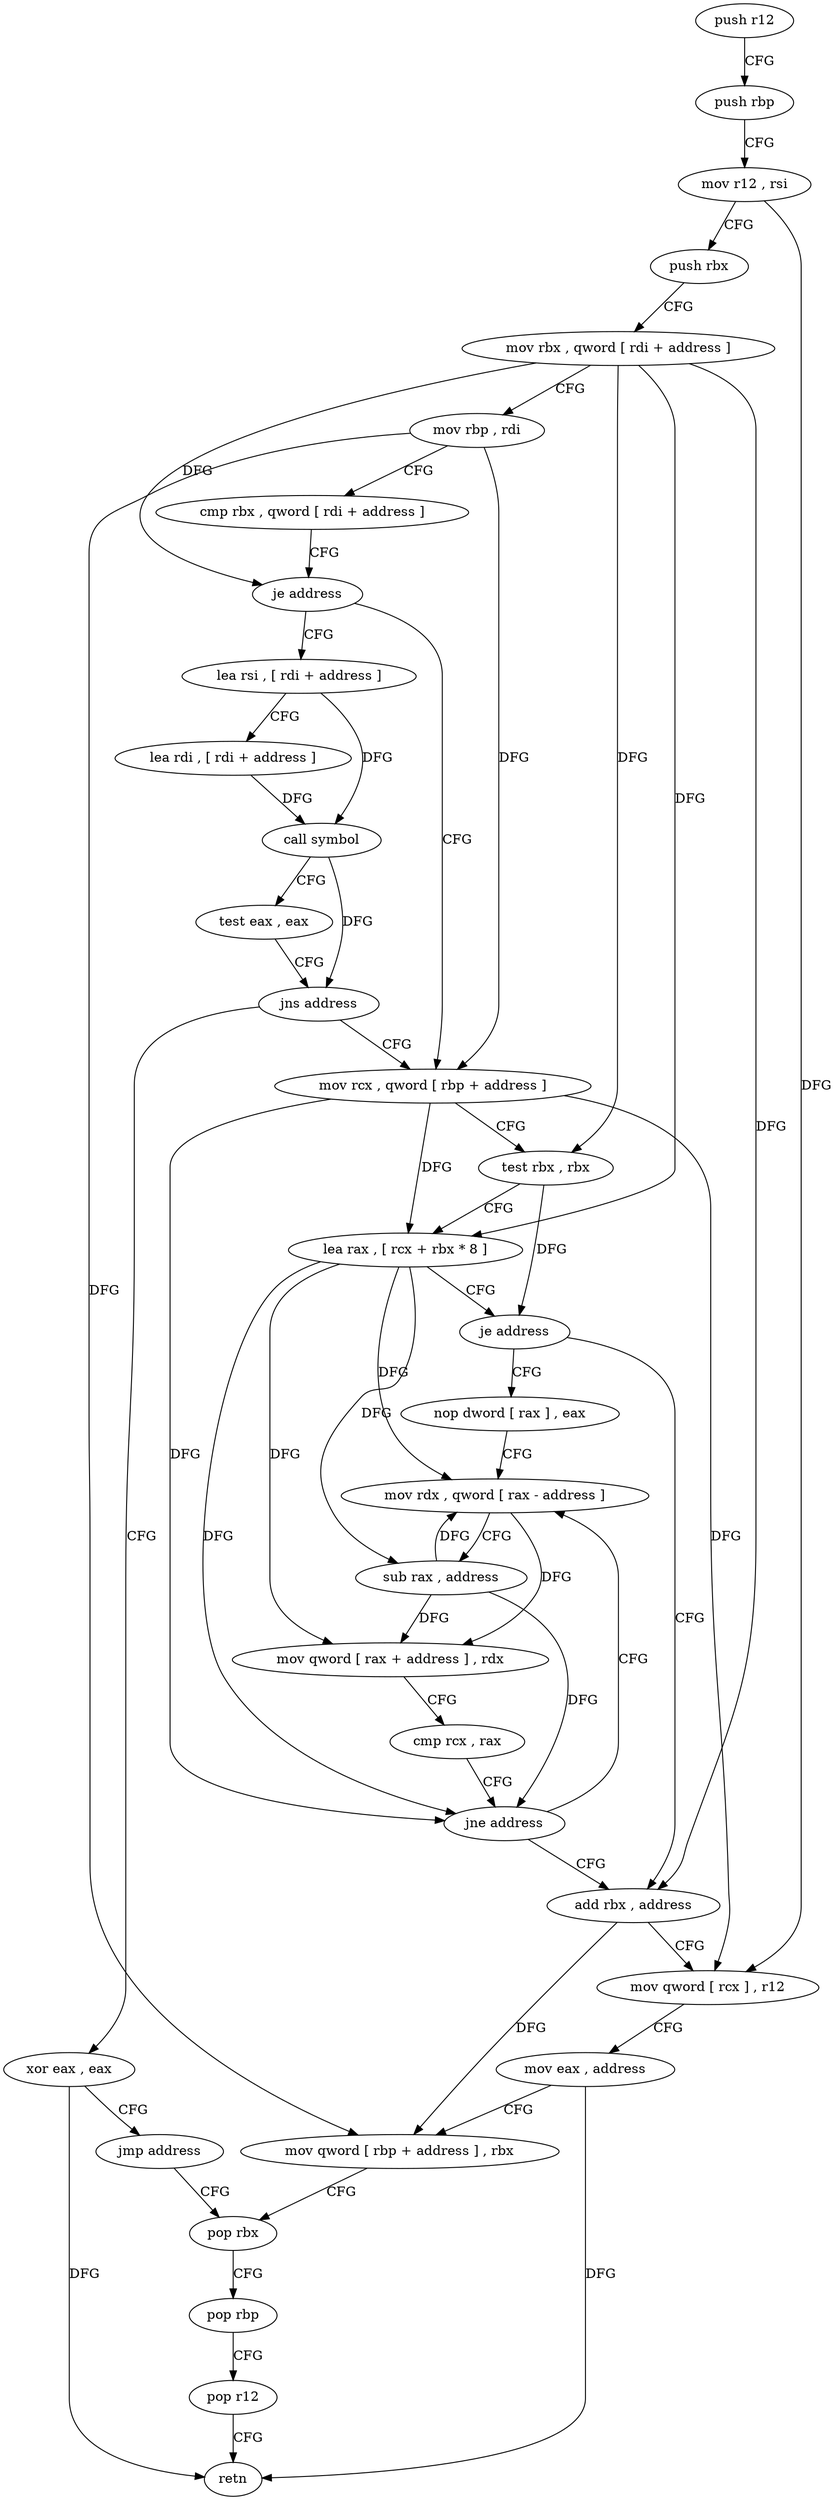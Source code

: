 digraph "func" {
"158576" [label = "push r12" ]
"158578" [label = "push rbp" ]
"158579" [label = "mov r12 , rsi" ]
"158582" [label = "push rbx" ]
"158583" [label = "mov rbx , qword [ rdi + address ]" ]
"158587" [label = "mov rbp , rdi" ]
"158590" [label = "cmp rbx , qword [ rdi + address ]" ]
"158594" [label = "je address" ]
"158656" [label = "lea rsi , [ rdi + address ]" ]
"158596" [label = "mov rcx , qword [ rbp + address ]" ]
"158660" [label = "lea rdi , [ rdi + address ]" ]
"158664" [label = "call symbol" ]
"158669" [label = "test eax , eax" ]
"158671" [label = "jns address" ]
"158673" [label = "xor eax , eax" ]
"158600" [label = "test rbx , rbx" ]
"158603" [label = "lea rax , [ rcx + rbx * 8 ]" ]
"158607" [label = "je address" ]
"158633" [label = "add rbx , address" ]
"158609" [label = "nop dword [ rax ] , eax" ]
"158675" [label = "jmp address" ]
"158649" [label = "pop rbx" ]
"158637" [label = "mov qword [ rcx ] , r12" ]
"158640" [label = "mov eax , address" ]
"158645" [label = "mov qword [ rbp + address ] , rbx" ]
"158616" [label = "mov rdx , qword [ rax - address ]" ]
"158650" [label = "pop rbp" ]
"158651" [label = "pop r12" ]
"158653" [label = "retn" ]
"158620" [label = "sub rax , address" ]
"158624" [label = "mov qword [ rax + address ] , rdx" ]
"158628" [label = "cmp rcx , rax" ]
"158631" [label = "jne address" ]
"158576" -> "158578" [ label = "CFG" ]
"158578" -> "158579" [ label = "CFG" ]
"158579" -> "158582" [ label = "CFG" ]
"158579" -> "158637" [ label = "DFG" ]
"158582" -> "158583" [ label = "CFG" ]
"158583" -> "158587" [ label = "CFG" ]
"158583" -> "158594" [ label = "DFG" ]
"158583" -> "158600" [ label = "DFG" ]
"158583" -> "158603" [ label = "DFG" ]
"158583" -> "158633" [ label = "DFG" ]
"158587" -> "158590" [ label = "CFG" ]
"158587" -> "158596" [ label = "DFG" ]
"158587" -> "158645" [ label = "DFG" ]
"158590" -> "158594" [ label = "CFG" ]
"158594" -> "158656" [ label = "CFG" ]
"158594" -> "158596" [ label = "CFG" ]
"158656" -> "158660" [ label = "CFG" ]
"158656" -> "158664" [ label = "DFG" ]
"158596" -> "158600" [ label = "CFG" ]
"158596" -> "158603" [ label = "DFG" ]
"158596" -> "158637" [ label = "DFG" ]
"158596" -> "158631" [ label = "DFG" ]
"158660" -> "158664" [ label = "DFG" ]
"158664" -> "158669" [ label = "CFG" ]
"158664" -> "158671" [ label = "DFG" ]
"158669" -> "158671" [ label = "CFG" ]
"158671" -> "158596" [ label = "CFG" ]
"158671" -> "158673" [ label = "CFG" ]
"158673" -> "158675" [ label = "CFG" ]
"158673" -> "158653" [ label = "DFG" ]
"158600" -> "158603" [ label = "CFG" ]
"158600" -> "158607" [ label = "DFG" ]
"158603" -> "158607" [ label = "CFG" ]
"158603" -> "158616" [ label = "DFG" ]
"158603" -> "158620" [ label = "DFG" ]
"158603" -> "158624" [ label = "DFG" ]
"158603" -> "158631" [ label = "DFG" ]
"158607" -> "158633" [ label = "CFG" ]
"158607" -> "158609" [ label = "CFG" ]
"158633" -> "158637" [ label = "CFG" ]
"158633" -> "158645" [ label = "DFG" ]
"158609" -> "158616" [ label = "CFG" ]
"158675" -> "158649" [ label = "CFG" ]
"158649" -> "158650" [ label = "CFG" ]
"158637" -> "158640" [ label = "CFG" ]
"158640" -> "158645" [ label = "CFG" ]
"158640" -> "158653" [ label = "DFG" ]
"158645" -> "158649" [ label = "CFG" ]
"158616" -> "158620" [ label = "CFG" ]
"158616" -> "158624" [ label = "DFG" ]
"158650" -> "158651" [ label = "CFG" ]
"158651" -> "158653" [ label = "CFG" ]
"158620" -> "158624" [ label = "DFG" ]
"158620" -> "158616" [ label = "DFG" ]
"158620" -> "158631" [ label = "DFG" ]
"158624" -> "158628" [ label = "CFG" ]
"158628" -> "158631" [ label = "CFG" ]
"158631" -> "158616" [ label = "CFG" ]
"158631" -> "158633" [ label = "CFG" ]
}
